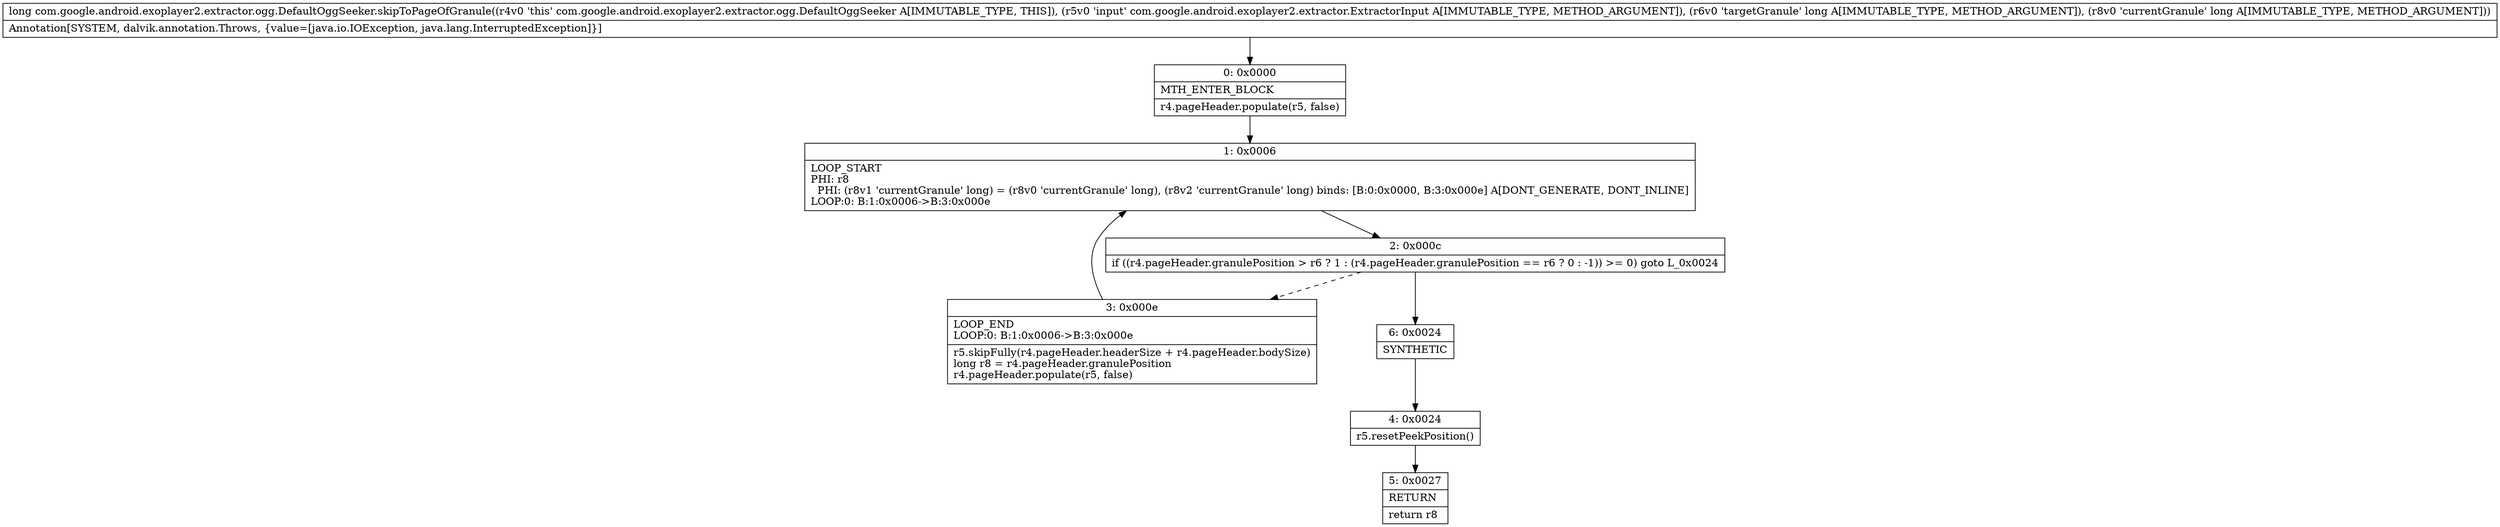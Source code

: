 digraph "CFG forcom.google.android.exoplayer2.extractor.ogg.DefaultOggSeeker.skipToPageOfGranule(Lcom\/google\/android\/exoplayer2\/extractor\/ExtractorInput;JJ)J" {
Node_0 [shape=record,label="{0\:\ 0x0000|MTH_ENTER_BLOCK\l|r4.pageHeader.populate(r5, false)\l}"];
Node_1 [shape=record,label="{1\:\ 0x0006|LOOP_START\lPHI: r8 \l  PHI: (r8v1 'currentGranule' long) = (r8v0 'currentGranule' long), (r8v2 'currentGranule' long) binds: [B:0:0x0000, B:3:0x000e] A[DONT_GENERATE, DONT_INLINE]\lLOOP:0: B:1:0x0006\-\>B:3:0x000e\l}"];
Node_2 [shape=record,label="{2\:\ 0x000c|if ((r4.pageHeader.granulePosition \> r6 ? 1 : (r4.pageHeader.granulePosition == r6 ? 0 : \-1)) \>= 0) goto L_0x0024\l}"];
Node_3 [shape=record,label="{3\:\ 0x000e|LOOP_END\lLOOP:0: B:1:0x0006\-\>B:3:0x000e\l|r5.skipFully(r4.pageHeader.headerSize + r4.pageHeader.bodySize)\llong r8 = r4.pageHeader.granulePosition\lr4.pageHeader.populate(r5, false)\l}"];
Node_4 [shape=record,label="{4\:\ 0x0024|r5.resetPeekPosition()\l}"];
Node_5 [shape=record,label="{5\:\ 0x0027|RETURN\l|return r8\l}"];
Node_6 [shape=record,label="{6\:\ 0x0024|SYNTHETIC\l}"];
MethodNode[shape=record,label="{long com.google.android.exoplayer2.extractor.ogg.DefaultOggSeeker.skipToPageOfGranule((r4v0 'this' com.google.android.exoplayer2.extractor.ogg.DefaultOggSeeker A[IMMUTABLE_TYPE, THIS]), (r5v0 'input' com.google.android.exoplayer2.extractor.ExtractorInput A[IMMUTABLE_TYPE, METHOD_ARGUMENT]), (r6v0 'targetGranule' long A[IMMUTABLE_TYPE, METHOD_ARGUMENT]), (r8v0 'currentGranule' long A[IMMUTABLE_TYPE, METHOD_ARGUMENT]))  | Annotation[SYSTEM, dalvik.annotation.Throws, \{value=[java.io.IOException, java.lang.InterruptedException]\}]\l}"];
MethodNode -> Node_0;
Node_0 -> Node_1;
Node_1 -> Node_2;
Node_2 -> Node_3[style=dashed];
Node_2 -> Node_6;
Node_3 -> Node_1;
Node_4 -> Node_5;
Node_6 -> Node_4;
}

